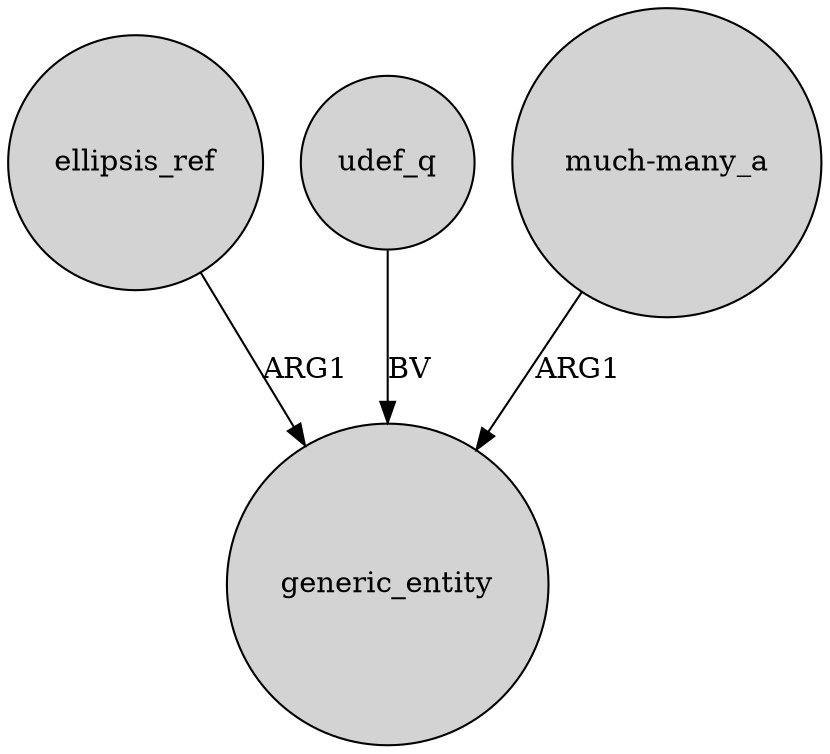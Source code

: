 digraph {
	node [shape=circle style=filled]
	ellipsis_ref -> generic_entity [label=ARG1]
	udef_q -> generic_entity [label=BV]
	"much-many_a" -> generic_entity [label=ARG1]
}

